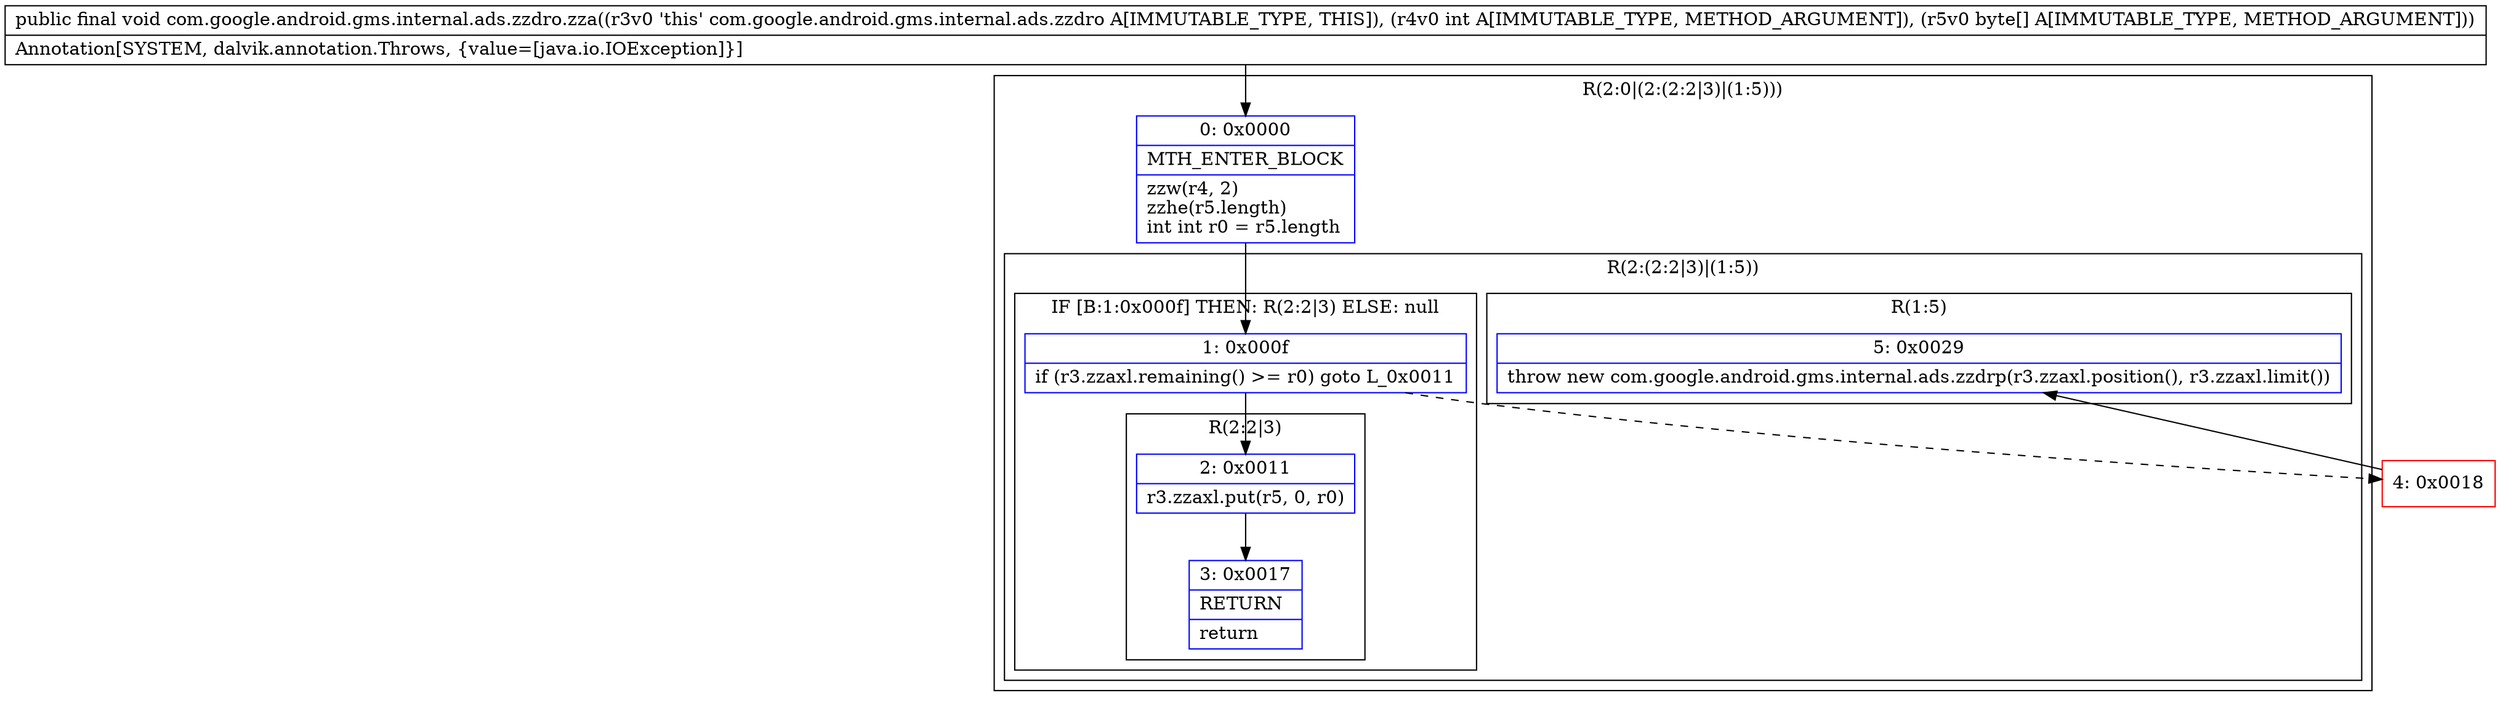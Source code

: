 digraph "CFG forcom.google.android.gms.internal.ads.zzdro.zza(I[B)V" {
subgraph cluster_Region_1697563800 {
label = "R(2:0|(2:(2:2|3)|(1:5)))";
node [shape=record,color=blue];
Node_0 [shape=record,label="{0\:\ 0x0000|MTH_ENTER_BLOCK\l|zzw(r4, 2)\lzzhe(r5.length)\lint int r0 = r5.length\l}"];
subgraph cluster_Region_1507966702 {
label = "R(2:(2:2|3)|(1:5))";
node [shape=record,color=blue];
subgraph cluster_IfRegion_728720662 {
label = "IF [B:1:0x000f] THEN: R(2:2|3) ELSE: null";
node [shape=record,color=blue];
Node_1 [shape=record,label="{1\:\ 0x000f|if (r3.zzaxl.remaining() \>= r0) goto L_0x0011\l}"];
subgraph cluster_Region_726687692 {
label = "R(2:2|3)";
node [shape=record,color=blue];
Node_2 [shape=record,label="{2\:\ 0x0011|r3.zzaxl.put(r5, 0, r0)\l}"];
Node_3 [shape=record,label="{3\:\ 0x0017|RETURN\l|return\l}"];
}
}
subgraph cluster_Region_1995363207 {
label = "R(1:5)";
node [shape=record,color=blue];
Node_5 [shape=record,label="{5\:\ 0x0029|throw new com.google.android.gms.internal.ads.zzdrp(r3.zzaxl.position(), r3.zzaxl.limit())\l}"];
}
}
}
Node_4 [shape=record,color=red,label="{4\:\ 0x0018}"];
MethodNode[shape=record,label="{public final void com.google.android.gms.internal.ads.zzdro.zza((r3v0 'this' com.google.android.gms.internal.ads.zzdro A[IMMUTABLE_TYPE, THIS]), (r4v0 int A[IMMUTABLE_TYPE, METHOD_ARGUMENT]), (r5v0 byte[] A[IMMUTABLE_TYPE, METHOD_ARGUMENT]))  | Annotation[SYSTEM, dalvik.annotation.Throws, \{value=[java.io.IOException]\}]\l}"];
MethodNode -> Node_0;
Node_0 -> Node_1;
Node_1 -> Node_2;
Node_1 -> Node_4[style=dashed];
Node_2 -> Node_3;
Node_4 -> Node_5;
}

